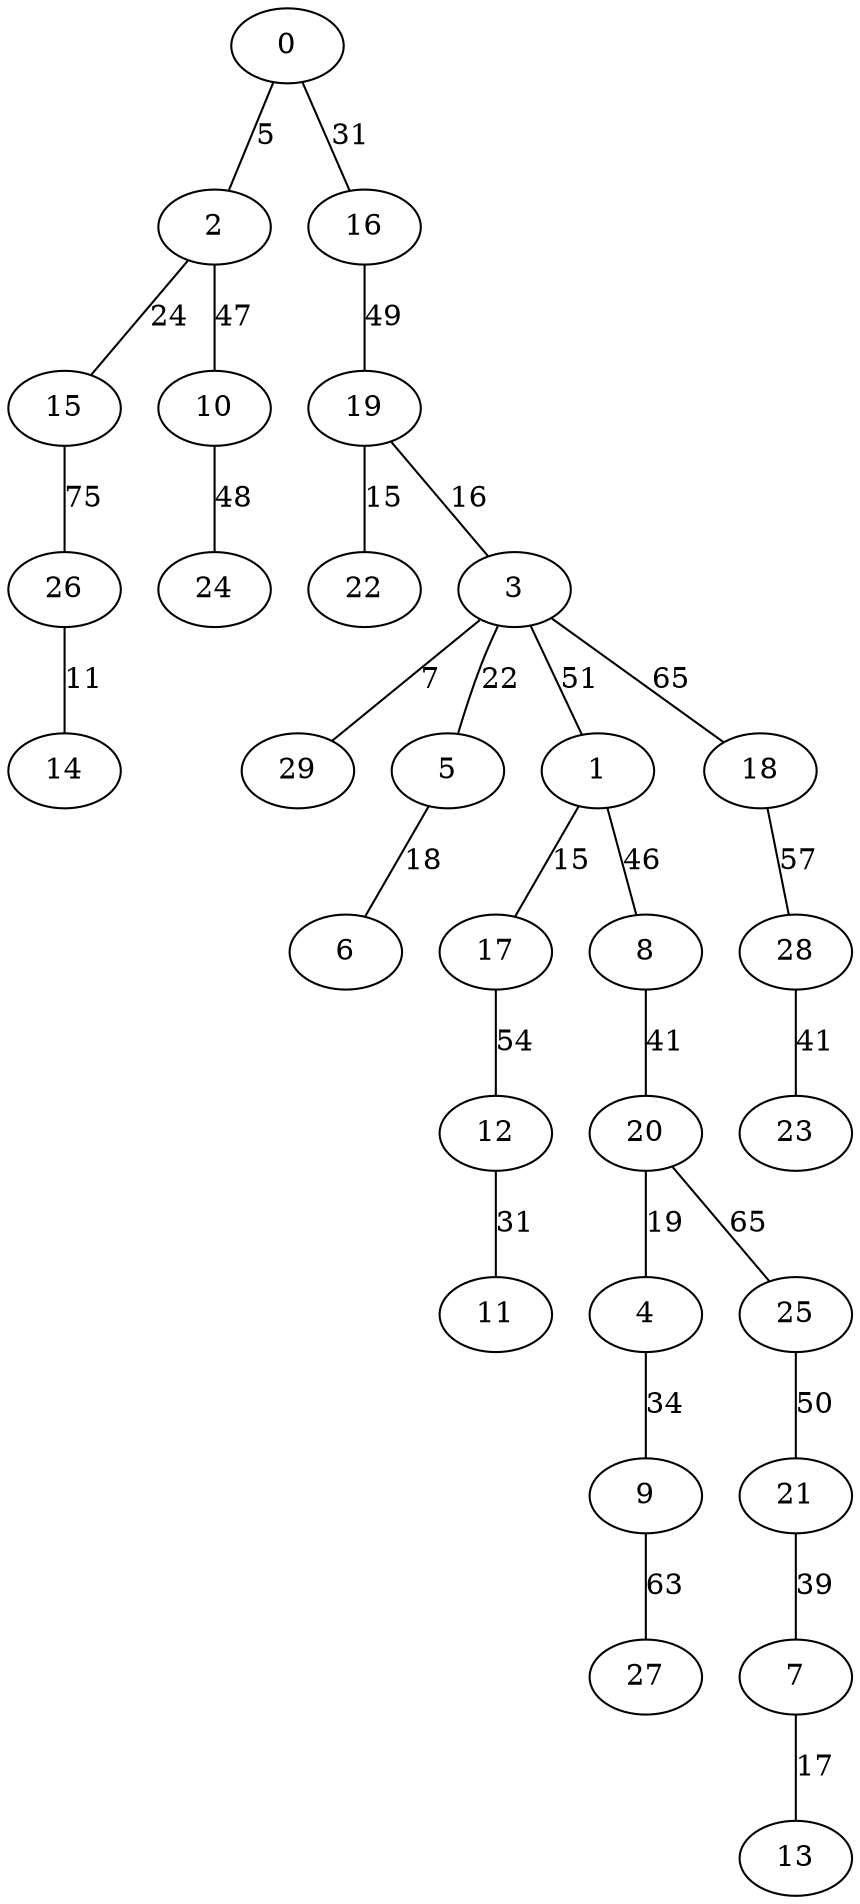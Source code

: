 graph {
  0 -- 2 [label="5"];
  2 -- 15 [label="24"];
  0 -- 16 [label="31"];
  2 -- 10 [label="47"];
  10 -- 24 [label="48"];
  16 -- 19 [label="49"];
  19 -- 22 [label="15"];
  19 -- 3 [label="16"];
  3 -- 29 [label="7"];
  3 -- 5 [label="22"];
  5 -- 6 [label="18"];
  3 -- 1 [label="51"];
  1 -- 17 [label="15"];
  1 -- 8 [label="46"];
  8 -- 20 [label="41"];
  20 -- 4 [label="19"];
  4 -- 9 [label="34"];
  17 -- 12 [label="54"];
  12 -- 11 [label="31"];
  9 -- 27 [label="63"];
  3 -- 18 [label="65"];
  18 -- 28 [label="57"];
  28 -- 23 [label="41"];
  20 -- 25 [label="65"];
  25 -- 21 [label="50"];
  21 -- 7 [label="39"];
  7 -- 13 [label="17"];
  15 -- 26 [label="75"];
  26 -- 14 [label="11"];
}